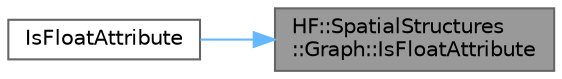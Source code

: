 digraph "HF::SpatialStructures::Graph::IsFloatAttribute"
{
 // LATEX_PDF_SIZE
  bgcolor="transparent";
  edge [fontname=Helvetica,fontsize=10,labelfontname=Helvetica,labelfontsize=10];
  node [fontname=Helvetica,fontsize=10,shape=box,height=0.2,width=0.4];
  rankdir="RL";
  Node1 [label="HF::SpatialStructures\l::Graph::IsFloatAttribute",height=0.2,width=0.4,color="gray40", fillcolor="grey60", style="filled", fontcolor="black",tooltip="Check if this attribute exists in the graph and contains float values."];
  Node1 -> Node2 [dir="back",color="steelblue1",style="solid"];
  Node2 [label="IsFloatAttribute",height=0.2,width=0.4,color="grey40", fillcolor="white", style="filled",URL="$a00458.html#ga0b23597bdd70aacad6a14c8fd02c02d5",tooltip="Check whether or not an attribute is stored with float values in a graph."];
}
